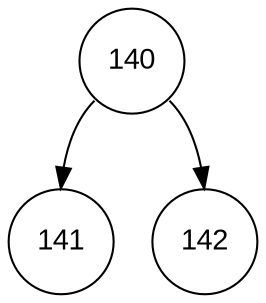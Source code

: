 digraph POT_test {
node [fontname="Arial", shape="circle", width=0.5];
140 [label = "140"]
140:sw -> 141
140:se -> 142
141 [label = "141"]
142 [label = "142"]
}
